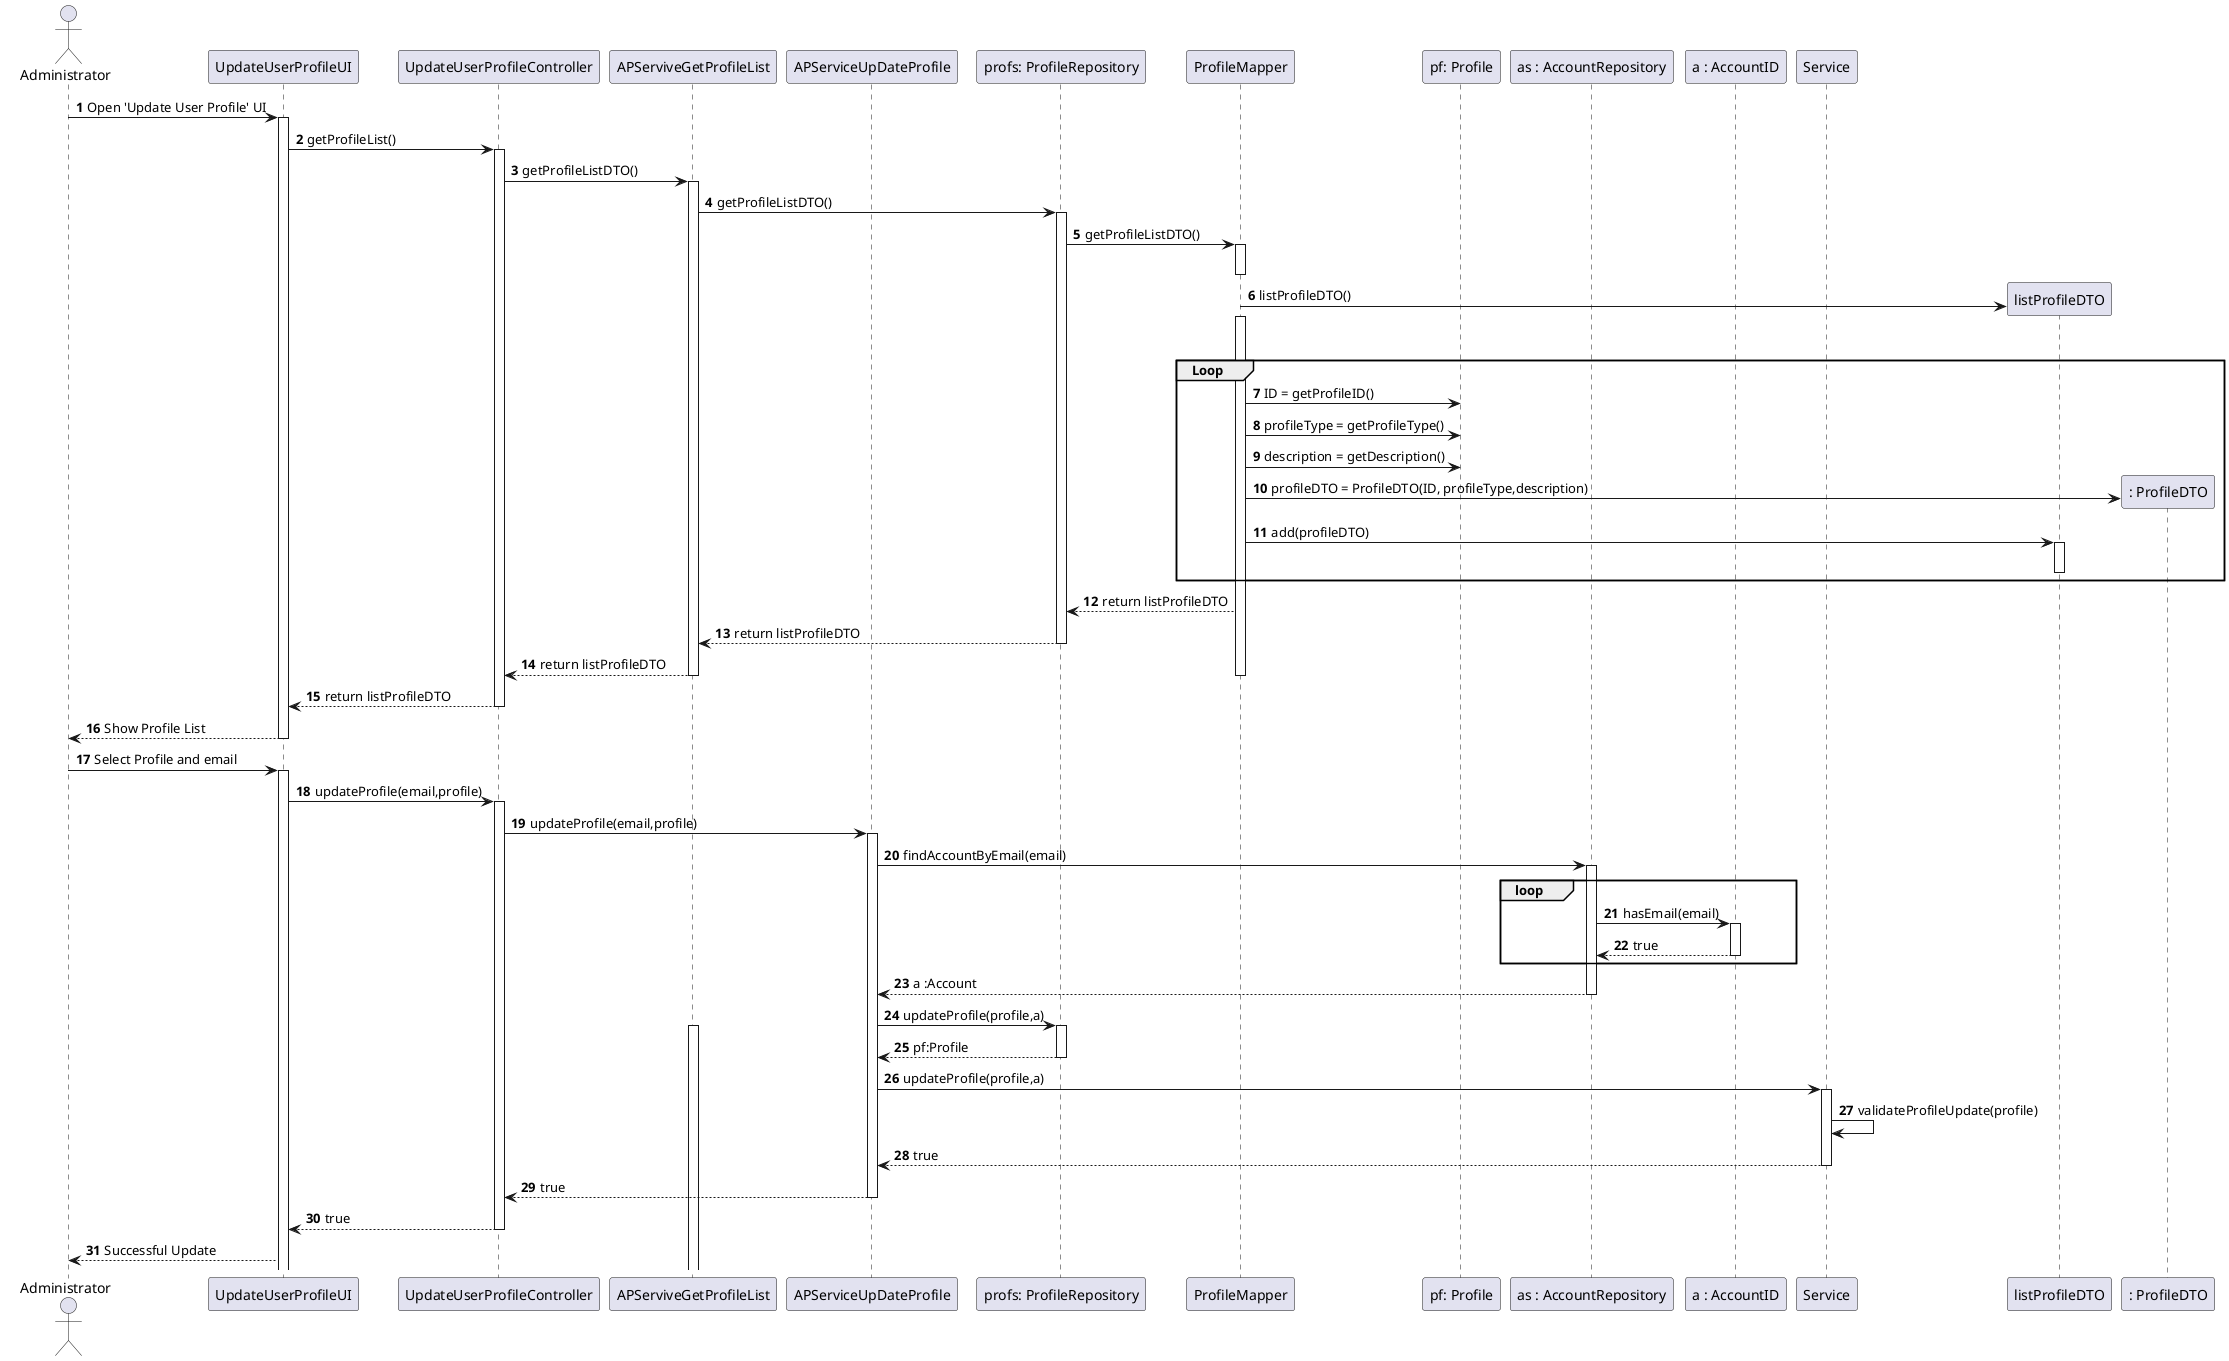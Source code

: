 @startuml
actor "Administrator" as user
participant "UpdateUserProfileUI" as UI
participant "UpdateUserProfileController" as Controller
participant "APServiveGetProfileList" as ITCompany
participant "APServiceUpDateProfile" as upservice
participant "profs: ProfileRepository" as ps
participant "ProfileMapper" as mapper
participant "pf: Profile" as pf
participant "as : AccountRepository" as accstore
participant "a : AccountID" as accID
participant "Service" as service


autonumber
user -> UI : Open 'Update User Profile' UI
activate UI
UI -> Controller : getProfileList()
activate Controller


Controller -> ITCompany : getProfileListDTO()
activate ITCompany
ITCompany -> ps : getProfileListDTO()
activate ps
ps -> mapper :getProfileListDTO()
activate mapper
deactivate mapper
mapper -> listProfileDTO ** : listProfileDTO()
group Loop
activate mapper
group Loop
mapper ->  pf : ID = getProfileID()

mapper ->  pf : profileType = getProfileType()
mapper ->  pf : description = getDescription()
deactivate pf
mapper -> ": ProfileDTO" ** : profileDTO = ProfileDTO(ID, profileType,description)
mapper -> listProfileDTO : add(profileDTO)
activate listProfileDTO
deactivate listProfileDTO
end

mapper --> ps : return listProfileDTO

ps --> ITCompany : return listProfileDTO
deactivate ps

ITCompany --> Controller : return listProfileDTO

deactivate ITCompany
deactivate mapper
Controller --> UI : return listProfileDTO
deactivate Controller
UI --> user : Show Profile List
deactivate UI

user -> UI : Select Profile and email
activate UI



UI -> Controller : updateProfile(email,profile)
activate Controller
Controller -> upservice : updateProfile(email,profile)
activate upservice
upservice -> accstore : findAccountByEmail(email)
activate accstore
loop
accstore -> accID: hasEmail(email)
activate accID


accID --> accstore : true
deactivate accID
end
accstore --> upservice : a :Account

deactivate accstore

upservice -> ps :updateProfile(profile,a)
activate ITCompany

activate ps
ps --> upservice : pf:Profile

deactivate

upservice ->service :updateProfile(profile,a)
activate service
service -> service :  validateProfileUpdate(profile)


service --> upservice : true
deactivate service

upservice --> Controller : true

deactivate upservice


Controller --> UI : true
deactivate Controller
UI --> user : Successful Update
@enduml